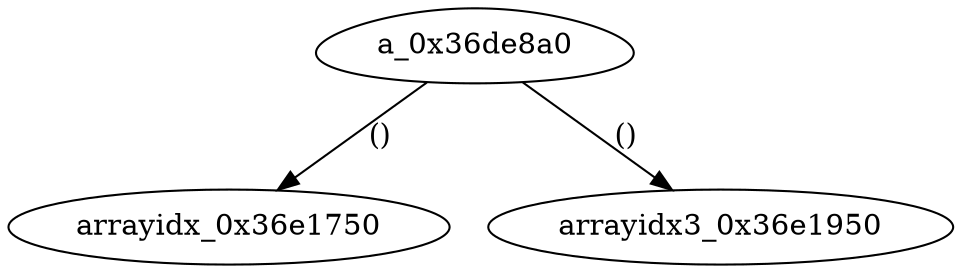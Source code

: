 digraph grafico {
"a_0x36de8a0" [shape=egg];
"arrayidx_0x36e1750" [shape=ellipse];
"a_0x36de8a0" -> "arrayidx_0x36e1750" [label="()"];
"arrayidx3_0x36e1950" [shape=ellipse];
"a_0x36de8a0" -> "arrayidx3_0x36e1950" [label="()"];
}